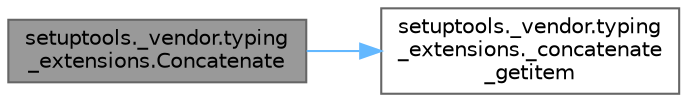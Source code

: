 digraph "setuptools._vendor.typing_extensions.Concatenate"
{
 // LATEX_PDF_SIZE
  bgcolor="transparent";
  edge [fontname=Helvetica,fontsize=10,labelfontname=Helvetica,labelfontsize=10];
  node [fontname=Helvetica,fontsize=10,shape=box,height=0.2,width=0.4];
  rankdir="LR";
  Node1 [id="Node000001",label="setuptools._vendor.typing\l_extensions.Concatenate",height=0.2,width=0.4,color="gray40", fillcolor="grey60", style="filled", fontcolor="black",tooltip=" "];
  Node1 -> Node2 [id="edge1_Node000001_Node000002",color="steelblue1",style="solid",tooltip=" "];
  Node2 [id="Node000002",label="setuptools._vendor.typing\l_extensions._concatenate\l_getitem",height=0.2,width=0.4,color="grey40", fillcolor="white", style="filled",URL="$namespacesetuptools_1_1__vendor_1_1typing__extensions.html#a8971d03be0c1564ffb37e48992b26d13",tooltip=" "];
}
